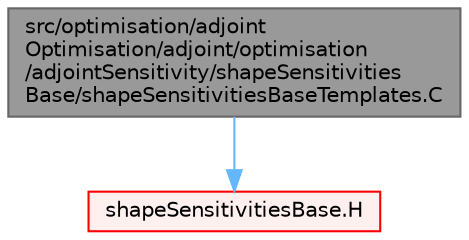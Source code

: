 digraph "src/optimisation/adjointOptimisation/adjoint/optimisation/adjointSensitivity/shapeSensitivitiesBase/shapeSensitivitiesBaseTemplates.C"
{
 // LATEX_PDF_SIZE
  bgcolor="transparent";
  edge [fontname=Helvetica,fontsize=10,labelfontname=Helvetica,labelfontsize=10];
  node [fontname=Helvetica,fontsize=10,shape=box,height=0.2,width=0.4];
  Node1 [id="Node000001",label="src/optimisation/adjoint\lOptimisation/adjoint/optimisation\l/adjointSensitivity/shapeSensitivities\lBase/shapeSensitivitiesBaseTemplates.C",height=0.2,width=0.4,color="gray40", fillcolor="grey60", style="filled", fontcolor="black",tooltip=" "];
  Node1 -> Node2 [id="edge1_Node000001_Node000002",color="steelblue1",style="solid",tooltip=" "];
  Node2 [id="Node000002",label="shapeSensitivitiesBase.H",height=0.2,width=0.4,color="red", fillcolor="#FFF0F0", style="filled",URL="$shapeSensitivitiesBase_8H.html",tooltip=" "];
}
